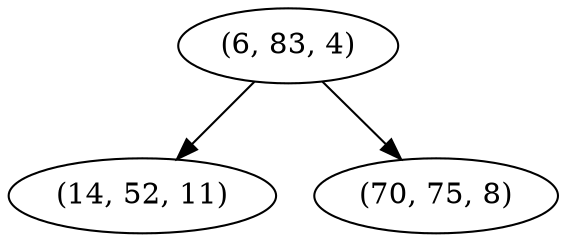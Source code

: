 digraph tree {
    "(6, 83, 4)";
    "(14, 52, 11)";
    "(70, 75, 8)";
    "(6, 83, 4)" -> "(14, 52, 11)";
    "(6, 83, 4)" -> "(70, 75, 8)";
}
